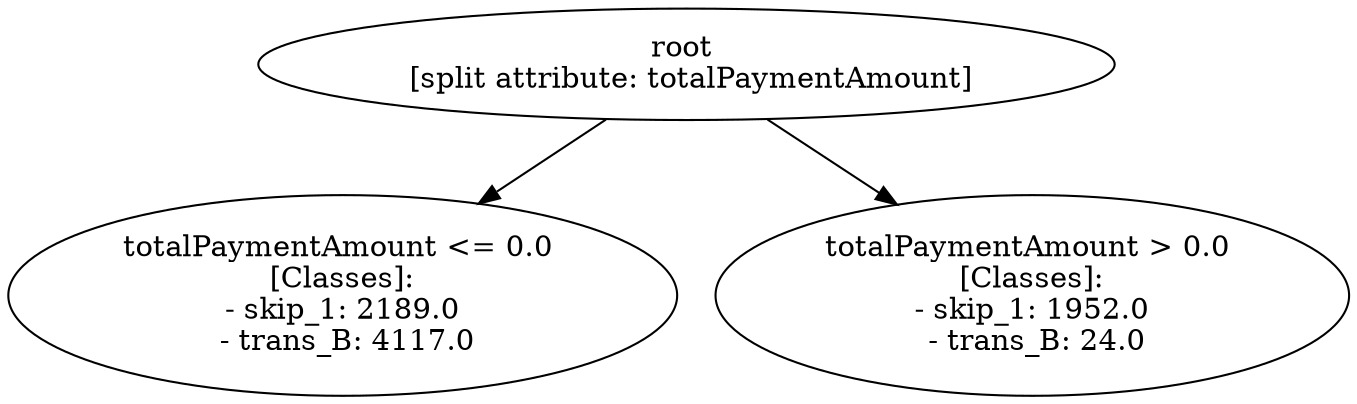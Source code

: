 // Road_Traffic_Fine_Management_Process-p_1-10
digraph "Road_Traffic_Fine_Management_Process-p_1-10" {
	"53962362-d0da-4dc8-8d9d-3a9faa73d127" [label="root 
 [split attribute: totalPaymentAmount]"]
	"9f60c5fb-b57b-4169-b852-893289a3da7a" [label="totalPaymentAmount <= 0.0 
 [Classes]: 
 - skip_1: 2189.0 
 - trans_B: 4117.0"]
	"53962362-d0da-4dc8-8d9d-3a9faa73d127" -> "9f60c5fb-b57b-4169-b852-893289a3da7a"
	"118e61af-e07f-4f91-be11-4f2b7e8d5dc2" [label="totalPaymentAmount > 0.0 
 [Classes]: 
 - skip_1: 1952.0 
 - trans_B: 24.0"]
	"53962362-d0da-4dc8-8d9d-3a9faa73d127" -> "118e61af-e07f-4f91-be11-4f2b7e8d5dc2"
}
